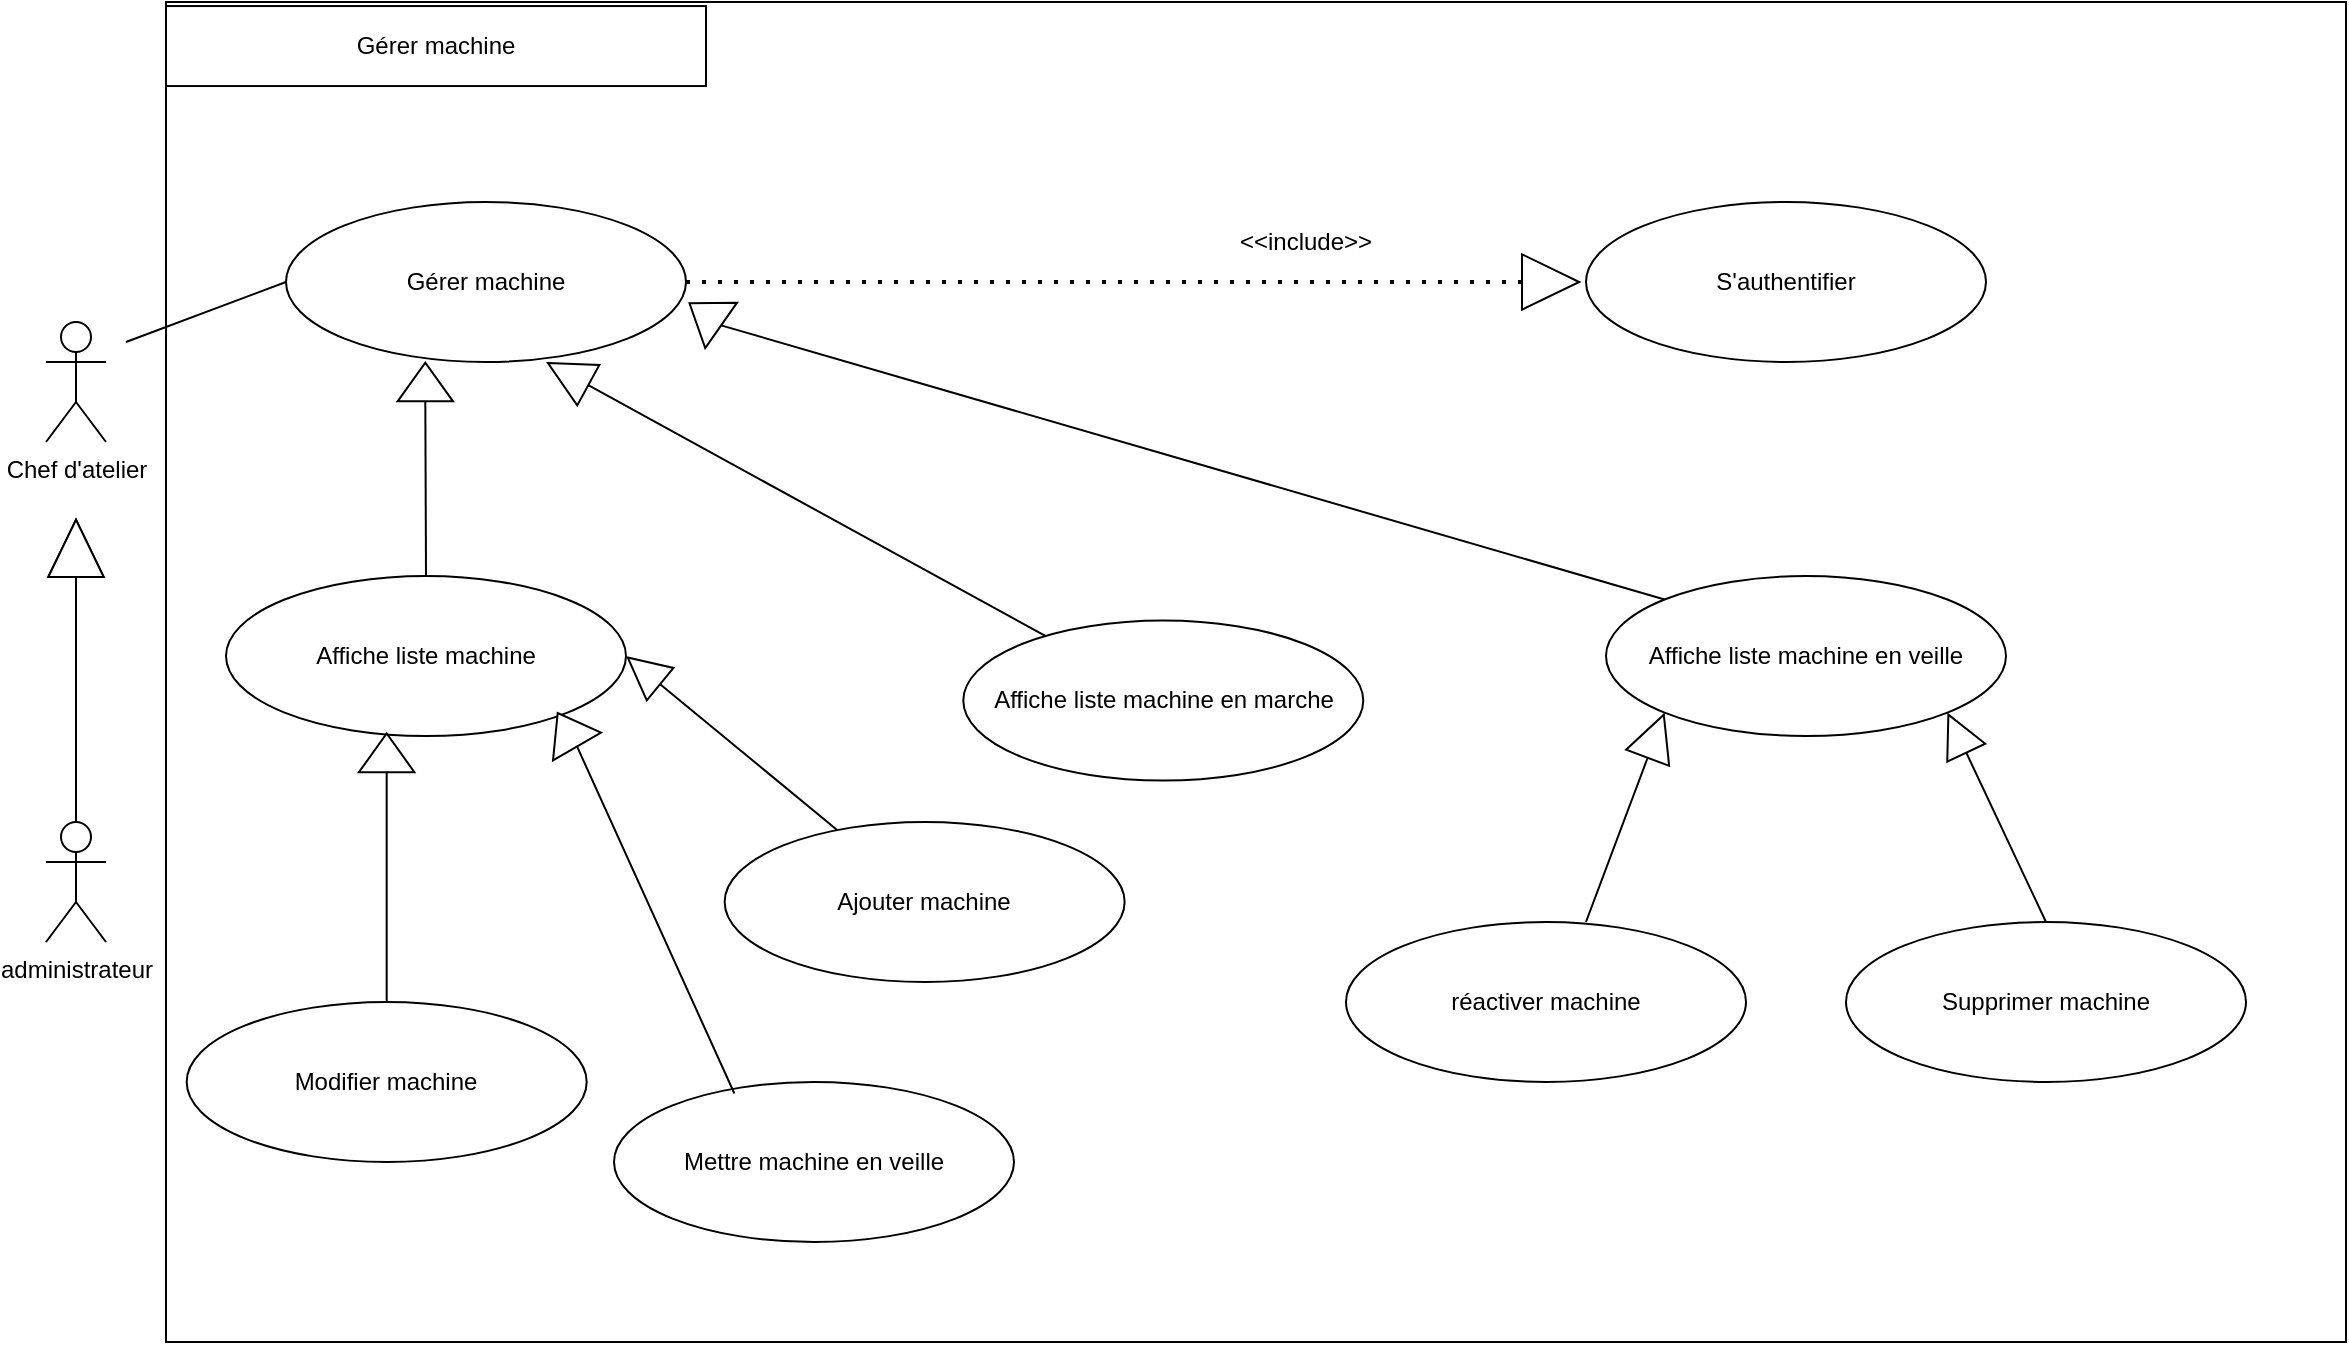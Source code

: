 <mxfile version="21.3.7" type="gitlab">
  <diagram name="Page-1" id="ZBr2NeBwEve-6yp4rQt4">
    <mxGraphModel dx="1622" dy="927" grid="1" gridSize="10" guides="1" tooltips="1" connect="1" arrows="1" fold="1" page="1" pageScale="1" pageWidth="827" pageHeight="1169" math="0" shadow="0">
      <root>
        <mxCell id="0" />
        <mxCell id="1" parent="0" />
        <mxCell id="13F9OCscxFKruI6o0NbP-1" value="" style="rounded=0;whiteSpace=wrap;html=1;" parent="1" vertex="1">
          <mxGeometry x="120" y="150" width="1090" height="670" as="geometry" />
        </mxCell>
        <mxCell id="FOdYkTecCOvwK7rrkMjk-69" value="Chef d&#39;atelier" style="shape=umlActor;verticalLabelPosition=bottom;verticalAlign=top;html=1;outlineConnect=0;" parent="1" vertex="1">
          <mxGeometry x="60" y="310" width="30" height="60" as="geometry" />
        </mxCell>
        <mxCell id="FOdYkTecCOvwK7rrkMjk-70" value="administrateur" style="shape=umlActor;verticalLabelPosition=bottom;verticalAlign=top;html=1;outlineConnect=0;" parent="1" vertex="1">
          <mxGeometry x="60" y="560" width="30" height="60" as="geometry" />
        </mxCell>
        <mxCell id="FOdYkTecCOvwK7rrkMjk-71" value="Gérer machine" style="ellipse;whiteSpace=wrap;html=1;" parent="1" vertex="1">
          <mxGeometry x="180" y="250" width="200" height="80" as="geometry" />
        </mxCell>
        <mxCell id="FOdYkTecCOvwK7rrkMjk-72" value="" style="endArrow=none;html=1;rounded=0;entryX=0;entryY=0.5;entryDx=0;entryDy=0;" parent="1" target="FOdYkTecCOvwK7rrkMjk-71" edge="1">
          <mxGeometry width="50" height="50" relative="1" as="geometry">
            <mxPoint x="100" y="320" as="sourcePoint" />
            <mxPoint x="560" y="590" as="targetPoint" />
          </mxGeometry>
        </mxCell>
        <mxCell id="FOdYkTecCOvwK7rrkMjk-73" value="S&#39;authentifier" style="ellipse;whiteSpace=wrap;html=1;" parent="1" vertex="1">
          <mxGeometry x="830" y="250" width="200" height="80" as="geometry" />
        </mxCell>
        <mxCell id="FOdYkTecCOvwK7rrkMjk-74" style="rounded=0;orthogonalLoop=1;jettySize=auto;html=1;entryX=1;entryY=0.5;entryDx=0;entryDy=0;endArrow=block;endFill=0;endSize=20;" parent="1" source="FOdYkTecCOvwK7rrkMjk-75" target="FOdYkTecCOvwK7rrkMjk-76" edge="1">
          <mxGeometry relative="1" as="geometry" />
        </mxCell>
        <mxCell id="FOdYkTecCOvwK7rrkMjk-75" value="Ajouter machine" style="ellipse;whiteSpace=wrap;html=1;" parent="1" vertex="1">
          <mxGeometry x="399.32" y="560.0" width="200" height="80" as="geometry" />
        </mxCell>
        <mxCell id="FOdYkTecCOvwK7rrkMjk-76" value="Affiche liste machine" style="ellipse;whiteSpace=wrap;html=1;" parent="1" vertex="1">
          <mxGeometry x="150" y="437.02" width="200" height="80" as="geometry" />
        </mxCell>
        <mxCell id="FOdYkTecCOvwK7rrkMjk-77" value="" style="triangle;whiteSpace=wrap;html=1;rotation=-90;" parent="1" vertex="1">
          <mxGeometry x="60.68" y="409.31" width="28.64" height="27.71" as="geometry" />
        </mxCell>
        <mxCell id="FOdYkTecCOvwK7rrkMjk-78" value="" style="endArrow=none;html=1;rounded=0;exitX=0.5;exitY=0;exitDx=0;exitDy=0;exitPerimeter=0;entryX=0;entryY=0.5;entryDx=0;entryDy=0;" parent="1" source="FOdYkTecCOvwK7rrkMjk-70" target="FOdYkTecCOvwK7rrkMjk-77" edge="1">
          <mxGeometry width="50" height="50" relative="1" as="geometry">
            <mxPoint x="460" y="470" as="sourcePoint" />
            <mxPoint x="510" y="420" as="targetPoint" />
          </mxGeometry>
        </mxCell>
        <mxCell id="FOdYkTecCOvwK7rrkMjk-79" value="" style="triangle;whiteSpace=wrap;html=1;rotation=-90;" parent="1" vertex="1">
          <mxGeometry x="60.68" y="409.31" width="28.64" height="27.71" as="geometry" />
        </mxCell>
        <mxCell id="FOdYkTecCOvwK7rrkMjk-80" value="" style="triangle;whiteSpace=wrap;html=1;rotation=-90;" parent="1" vertex="1">
          <mxGeometry x="240" y="326.15" width="19.32" height="27.71" as="geometry" />
        </mxCell>
        <mxCell id="FOdYkTecCOvwK7rrkMjk-81" value="" style="triangle;whiteSpace=wrap;html=1;rotation=-145;" parent="1" vertex="1">
          <mxGeometry x="380" y="292.29" width="19.32" height="27.71" as="geometry" />
        </mxCell>
        <mxCell id="FOdYkTecCOvwK7rrkMjk-82" value="" style="endArrow=none;html=1;rounded=0;exitX=0.5;exitY=0;exitDx=0;exitDy=0;entryX=0;entryY=0.5;entryDx=0;entryDy=0;" parent="1" source="FOdYkTecCOvwK7rrkMjk-76" target="FOdYkTecCOvwK7rrkMjk-80" edge="1">
          <mxGeometry width="50" height="50" relative="1" as="geometry">
            <mxPoint x="510" y="530" as="sourcePoint" />
            <mxPoint x="560" y="480" as="targetPoint" />
          </mxGeometry>
        </mxCell>
        <mxCell id="FOdYkTecCOvwK7rrkMjk-83" value="Mettre machine en veille" style="ellipse;whiteSpace=wrap;html=1;" parent="1" vertex="1">
          <mxGeometry x="344" y="690" width="200" height="80" as="geometry" />
        </mxCell>
        <mxCell id="FOdYkTecCOvwK7rrkMjk-84" value="Modifier machine" style="ellipse;whiteSpace=wrap;html=1;" parent="1" vertex="1">
          <mxGeometry x="130.34" y="650" width="200" height="80" as="geometry" />
        </mxCell>
        <mxCell id="FOdYkTecCOvwK7rrkMjk-85" value="" style="endArrow=none;dashed=1;html=1;dashPattern=1 3;strokeWidth=2;rounded=0;exitX=1;exitY=0.5;exitDx=0;exitDy=0;entryX=0;entryY=0.5;entryDx=0;entryDy=0;" parent="1" source="FOdYkTecCOvwK7rrkMjk-71" target="FOdYkTecCOvwK7rrkMjk-86" edge="1">
          <mxGeometry width="50" height="50" relative="1" as="geometry">
            <mxPoint x="510" y="530" as="sourcePoint" />
            <mxPoint x="560" y="480" as="targetPoint" />
          </mxGeometry>
        </mxCell>
        <mxCell id="FOdYkTecCOvwK7rrkMjk-86" value="" style="triangle;whiteSpace=wrap;html=1;rotation=0;" parent="1" vertex="1">
          <mxGeometry x="798" y="276.14" width="28.64" height="27.71" as="geometry" />
        </mxCell>
        <mxCell id="FOdYkTecCOvwK7rrkMjk-87" value="&amp;lt;&amp;lt;include&amp;gt;&amp;gt;" style="text;html=1;strokeColor=none;fillColor=none;align=center;verticalAlign=middle;whiteSpace=wrap;rounded=0;" parent="1" vertex="1">
          <mxGeometry x="670" y="260" width="40" height="20" as="geometry" />
        </mxCell>
        <mxCell id="FOdYkTecCOvwK7rrkMjk-88" value="" style="triangle;whiteSpace=wrap;html=1;rotation=-120;" parent="1" vertex="1">
          <mxGeometry x="311.02" y="500" width="19.32" height="27.71" as="geometry" />
        </mxCell>
        <mxCell id="FOdYkTecCOvwK7rrkMjk-89" value="" style="triangle;whiteSpace=wrap;html=1;rotation=-90;" parent="1" vertex="1">
          <mxGeometry x="220.68" y="511.56" width="19.32" height="27.71" as="geometry" />
        </mxCell>
        <mxCell id="FOdYkTecCOvwK7rrkMjk-90" value="" style="endArrow=none;html=1;rounded=0;entryX=0;entryY=0.5;entryDx=0;entryDy=0;exitX=0.301;exitY=0.072;exitDx=0;exitDy=0;exitPerimeter=0;" parent="1" source="FOdYkTecCOvwK7rrkMjk-83" target="FOdYkTecCOvwK7rrkMjk-88" edge="1">
          <mxGeometry width="50" height="50" relative="1" as="geometry">
            <mxPoint x="510" y="740" as="sourcePoint" />
            <mxPoint x="560" y="690" as="targetPoint" />
          </mxGeometry>
        </mxCell>
        <mxCell id="FOdYkTecCOvwK7rrkMjk-91" value="" style="endArrow=none;html=1;rounded=0;entryX=0;entryY=0.5;entryDx=0;entryDy=0;exitX=0.5;exitY=0;exitDx=0;exitDy=0;" parent="1" source="FOdYkTecCOvwK7rrkMjk-84" target="FOdYkTecCOvwK7rrkMjk-89" edge="1">
          <mxGeometry width="50" height="50" relative="1" as="geometry">
            <mxPoint x="490" y="726" as="sourcePoint" />
            <mxPoint x="395" y="633" as="targetPoint" />
          </mxGeometry>
        </mxCell>
        <mxCell id="FOdYkTecCOvwK7rrkMjk-92" value="Gérer machine" style="rounded=0;whiteSpace=wrap;html=1;" parent="1" vertex="1">
          <mxGeometry x="120" y="152.02" width="270" height="40" as="geometry" />
        </mxCell>
        <mxCell id="FOdYkTecCOvwK7rrkMjk-93" value="Affiche liste machine en veille" style="ellipse;whiteSpace=wrap;html=1;" parent="1" vertex="1">
          <mxGeometry x="840" y="437.02" width="200" height="80" as="geometry" />
        </mxCell>
        <mxCell id="FOdYkTecCOvwK7rrkMjk-94" value="réactiver machine" style="ellipse;whiteSpace=wrap;html=1;" parent="1" vertex="1">
          <mxGeometry x="710.0" y="610" width="200" height="80" as="geometry" />
        </mxCell>
        <mxCell id="FOdYkTecCOvwK7rrkMjk-95" value="" style="endArrow=none;html=1;rounded=0;entryX=0;entryY=0.5;entryDx=0;entryDy=0;exitX=0;exitY=0;exitDx=0;exitDy=0;" parent="1" source="FOdYkTecCOvwK7rrkMjk-93" target="FOdYkTecCOvwK7rrkMjk-81" edge="1">
          <mxGeometry width="50" height="50" relative="1" as="geometry">
            <mxPoint x="614" y="447" as="sourcePoint" />
            <mxPoint x="458" y="353" as="targetPoint" />
          </mxGeometry>
        </mxCell>
        <mxCell id="FOdYkTecCOvwK7rrkMjk-96" value="Supprimer machine" style="ellipse;whiteSpace=wrap;html=1;" parent="1" vertex="1">
          <mxGeometry x="960.0" y="610" width="200" height="80" as="geometry" />
        </mxCell>
        <mxCell id="FOdYkTecCOvwK7rrkMjk-97" style="rounded=0;orthogonalLoop=1;jettySize=auto;html=1;endArrow=block;endFill=0;endSize=22;" parent="1" source="FOdYkTecCOvwK7rrkMjk-98" edge="1">
          <mxGeometry relative="1" as="geometry">
            <mxPoint x="310" y="330" as="targetPoint" />
          </mxGeometry>
        </mxCell>
        <mxCell id="FOdYkTecCOvwK7rrkMjk-98" value="Affiche liste machine en marche" style="ellipse;whiteSpace=wrap;html=1;" parent="1" vertex="1">
          <mxGeometry x="518.64" y="459.27" width="200" height="80" as="geometry" />
        </mxCell>
        <mxCell id="FOdYkTecCOvwK7rrkMjk-99" style="rounded=0;orthogonalLoop=1;jettySize=auto;html=1;entryX=1;entryY=1;entryDx=0;entryDy=0;endArrow=block;endFill=0;endSize=20;exitX=0.5;exitY=0;exitDx=0;exitDy=0;" parent="1" source="FOdYkTecCOvwK7rrkMjk-96" target="FOdYkTecCOvwK7rrkMjk-93" edge="1">
          <mxGeometry relative="1" as="geometry">
            <mxPoint x="465" y="574" as="sourcePoint" />
            <mxPoint x="360" y="487" as="targetPoint" />
          </mxGeometry>
        </mxCell>
        <mxCell id="FOdYkTecCOvwK7rrkMjk-100" style="rounded=0;orthogonalLoop=1;jettySize=auto;html=1;entryX=0;entryY=1;entryDx=0;entryDy=0;endArrow=block;endFill=0;endSize=22;" parent="1" target="FOdYkTecCOvwK7rrkMjk-93" edge="1">
          <mxGeometry relative="1" as="geometry">
            <mxPoint x="830" y="610" as="sourcePoint" />
            <mxPoint x="370" y="497" as="targetPoint" />
          </mxGeometry>
        </mxCell>
      </root>
    </mxGraphModel>
  </diagram>
</mxfile>
